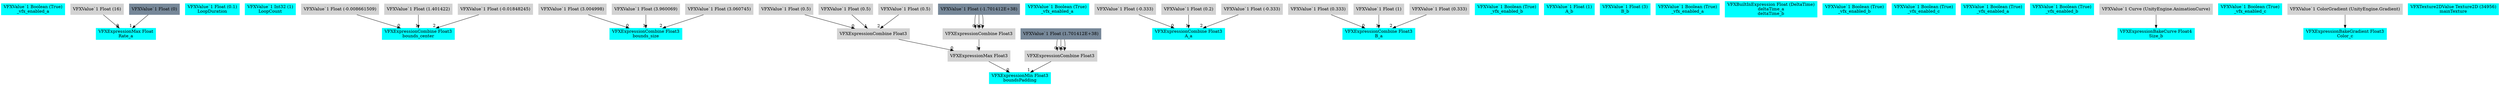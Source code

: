 digraph G {
node0 [shape="box" color="cyan" style="filled" label="VFXValue`1 Boolean (True)
_vfx_enabled_a"]
node1 [shape="box" color="cyan" style="filled" label="VFXExpressionMax Float
Rate_a"]
node2 [shape="box" color="lightgray" style="filled" label="VFXValue`1 Float (16)"]
node3 [shape="box" color="lightslategray" style="filled" label="VFXValue`1 Float (0)"]
node4 [shape="box" color="cyan" style="filled" label="VFXValue`1 Float (0.1)
LoopDuration"]
node5 [shape="box" color="cyan" style="filled" label="VFXValue`1 Int32 (1)
LoopCount"]
node6 [shape="box" color="cyan" style="filled" label="VFXExpressionCombine Float3
bounds_center"]
node7 [shape="box" color="lightgray" style="filled" label="VFXValue`1 Float (-0.008661509)"]
node8 [shape="box" color="lightgray" style="filled" label="VFXValue`1 Float (1.401422)"]
node9 [shape="box" color="lightgray" style="filled" label="VFXValue`1 Float (-0.01848245)"]
node10 [shape="box" color="cyan" style="filled" label="VFXExpressionCombine Float3
bounds_size"]
node11 [shape="box" color="lightgray" style="filled" label="VFXValue`1 Float (3.004998)"]
node12 [shape="box" color="lightgray" style="filled" label="VFXValue`1 Float (3.960069)"]
node13 [shape="box" color="lightgray" style="filled" label="VFXValue`1 Float (3.060745)"]
node14 [shape="box" color="cyan" style="filled" label="VFXExpressionMin Float3
boundsPadding"]
node15 [shape="box" color="lightgray" style="filled" label="VFXExpressionMax Float3"]
node16 [shape="box" color="lightgray" style="filled" label="VFXExpressionCombine Float3"]
node17 [shape="box" color="lightgray" style="filled" label="VFXValue`1 Float (0.5)"]
node18 [shape="box" color="lightgray" style="filled" label="VFXValue`1 Float (0.5)"]
node19 [shape="box" color="lightgray" style="filled" label="VFXValue`1 Float (0.5)"]
node20 [shape="box" color="lightgray" style="filled" label="VFXExpressionCombine Float3"]
node21 [shape="box" color="lightslategray" style="filled" label="VFXValue`1 Float (-1.701412E+38)"]
node22 [shape="box" color="lightgray" style="filled" label="VFXExpressionCombine Float3"]
node23 [shape="box" color="lightslategray" style="filled" label="VFXValue`1 Float (1.701412E+38)"]
node24 [shape="box" color="cyan" style="filled" label="VFXValue`1 Boolean (True)
_vfx_enabled_a"]
node25 [shape="box" color="cyan" style="filled" label="VFXExpressionCombine Float3
A_a"]
node26 [shape="box" color="lightgray" style="filled" label="VFXValue`1 Float (-0.333)"]
node27 [shape="box" color="lightgray" style="filled" label="VFXValue`1 Float (0.2)"]
node28 [shape="box" color="lightgray" style="filled" label="VFXValue`1 Float (-0.333)"]
node29 [shape="box" color="cyan" style="filled" label="VFXExpressionCombine Float3
B_a"]
node30 [shape="box" color="lightgray" style="filled" label="VFXValue`1 Float (0.333)"]
node31 [shape="box" color="lightgray" style="filled" label="VFXValue`1 Float (1)"]
node32 [shape="box" color="lightgray" style="filled" label="VFXValue`1 Float (0.333)"]
node33 [shape="box" color="cyan" style="filled" label="VFXValue`1 Boolean (True)
_vfx_enabled_b"]
node34 [shape="box" color="cyan" style="filled" label="VFXValue`1 Float (1)
A_b"]
node35 [shape="box" color="cyan" style="filled" label="VFXValue`1 Float (3)
B_b"]
node36 [shape="box" color="cyan" style="filled" label="VFXValue`1 Boolean (True)
_vfx_enabled_a"]
node37 [shape="box" color="cyan" style="filled" label="VFXBuiltInExpression Float (DeltaTime)
deltaTime_a
deltaTime_b"]
node38 [shape="box" color="cyan" style="filled" label="VFXValue`1 Boolean (True)
_vfx_enabled_b"]
node39 [shape="box" color="cyan" style="filled" label="VFXValue`1 Boolean (True)
_vfx_enabled_c"]
node40 [shape="box" color="cyan" style="filled" label="VFXValue`1 Boolean (True)
_vfx_enabled_a"]
node41 [shape="box" color="cyan" style="filled" label="VFXValue`1 Boolean (True)
_vfx_enabled_b"]
node42 [shape="box" color="cyan" style="filled" label="VFXExpressionBakeCurve Float4
Size_b"]
node43 [shape="box" color="lightgray" style="filled" label="VFXValue`1 Curve (UnityEngine.AnimationCurve)"]
node44 [shape="box" color="cyan" style="filled" label="VFXValue`1 Boolean (True)
_vfx_enabled_c"]
node45 [shape="box" color="cyan" style="filled" label="VFXExpressionBakeGradient Float3
Color_c"]
node46 [shape="box" color="lightgray" style="filled" label="VFXValue`1 ColorGradient (UnityEngine.Gradient)"]
node47 [shape="box" color="cyan" style="filled" label="VFXTexture2DValue Texture2D (34956)
mainTexture"]
node2 -> node1 [headlabel="0"]
node3 -> node1 [headlabel="1"]
node7 -> node6 [headlabel="0"]
node8 -> node6 [headlabel="1"]
node9 -> node6 [headlabel="2"]
node11 -> node10 [headlabel="0"]
node12 -> node10 [headlabel="1"]
node13 -> node10 [headlabel="2"]
node15 -> node14 [headlabel="0"]
node22 -> node14 [headlabel="1"]
node16 -> node15 [headlabel="0"]
node20 -> node15 [headlabel="1"]
node17 -> node16 [headlabel="0"]
node18 -> node16 [headlabel="1"]
node19 -> node16 [headlabel="2"]
node21 -> node20 [headlabel="0"]
node21 -> node20 [headlabel="1"]
node21 -> node20 [headlabel="2"]
node23 -> node22 [headlabel="0"]
node23 -> node22 [headlabel="1"]
node23 -> node22 [headlabel="2"]
node26 -> node25 [headlabel="0"]
node27 -> node25 [headlabel="1"]
node28 -> node25 [headlabel="2"]
node30 -> node29 [headlabel="0"]
node31 -> node29 [headlabel="1"]
node32 -> node29 [headlabel="2"]
node43 -> node42 
node46 -> node45 
}

